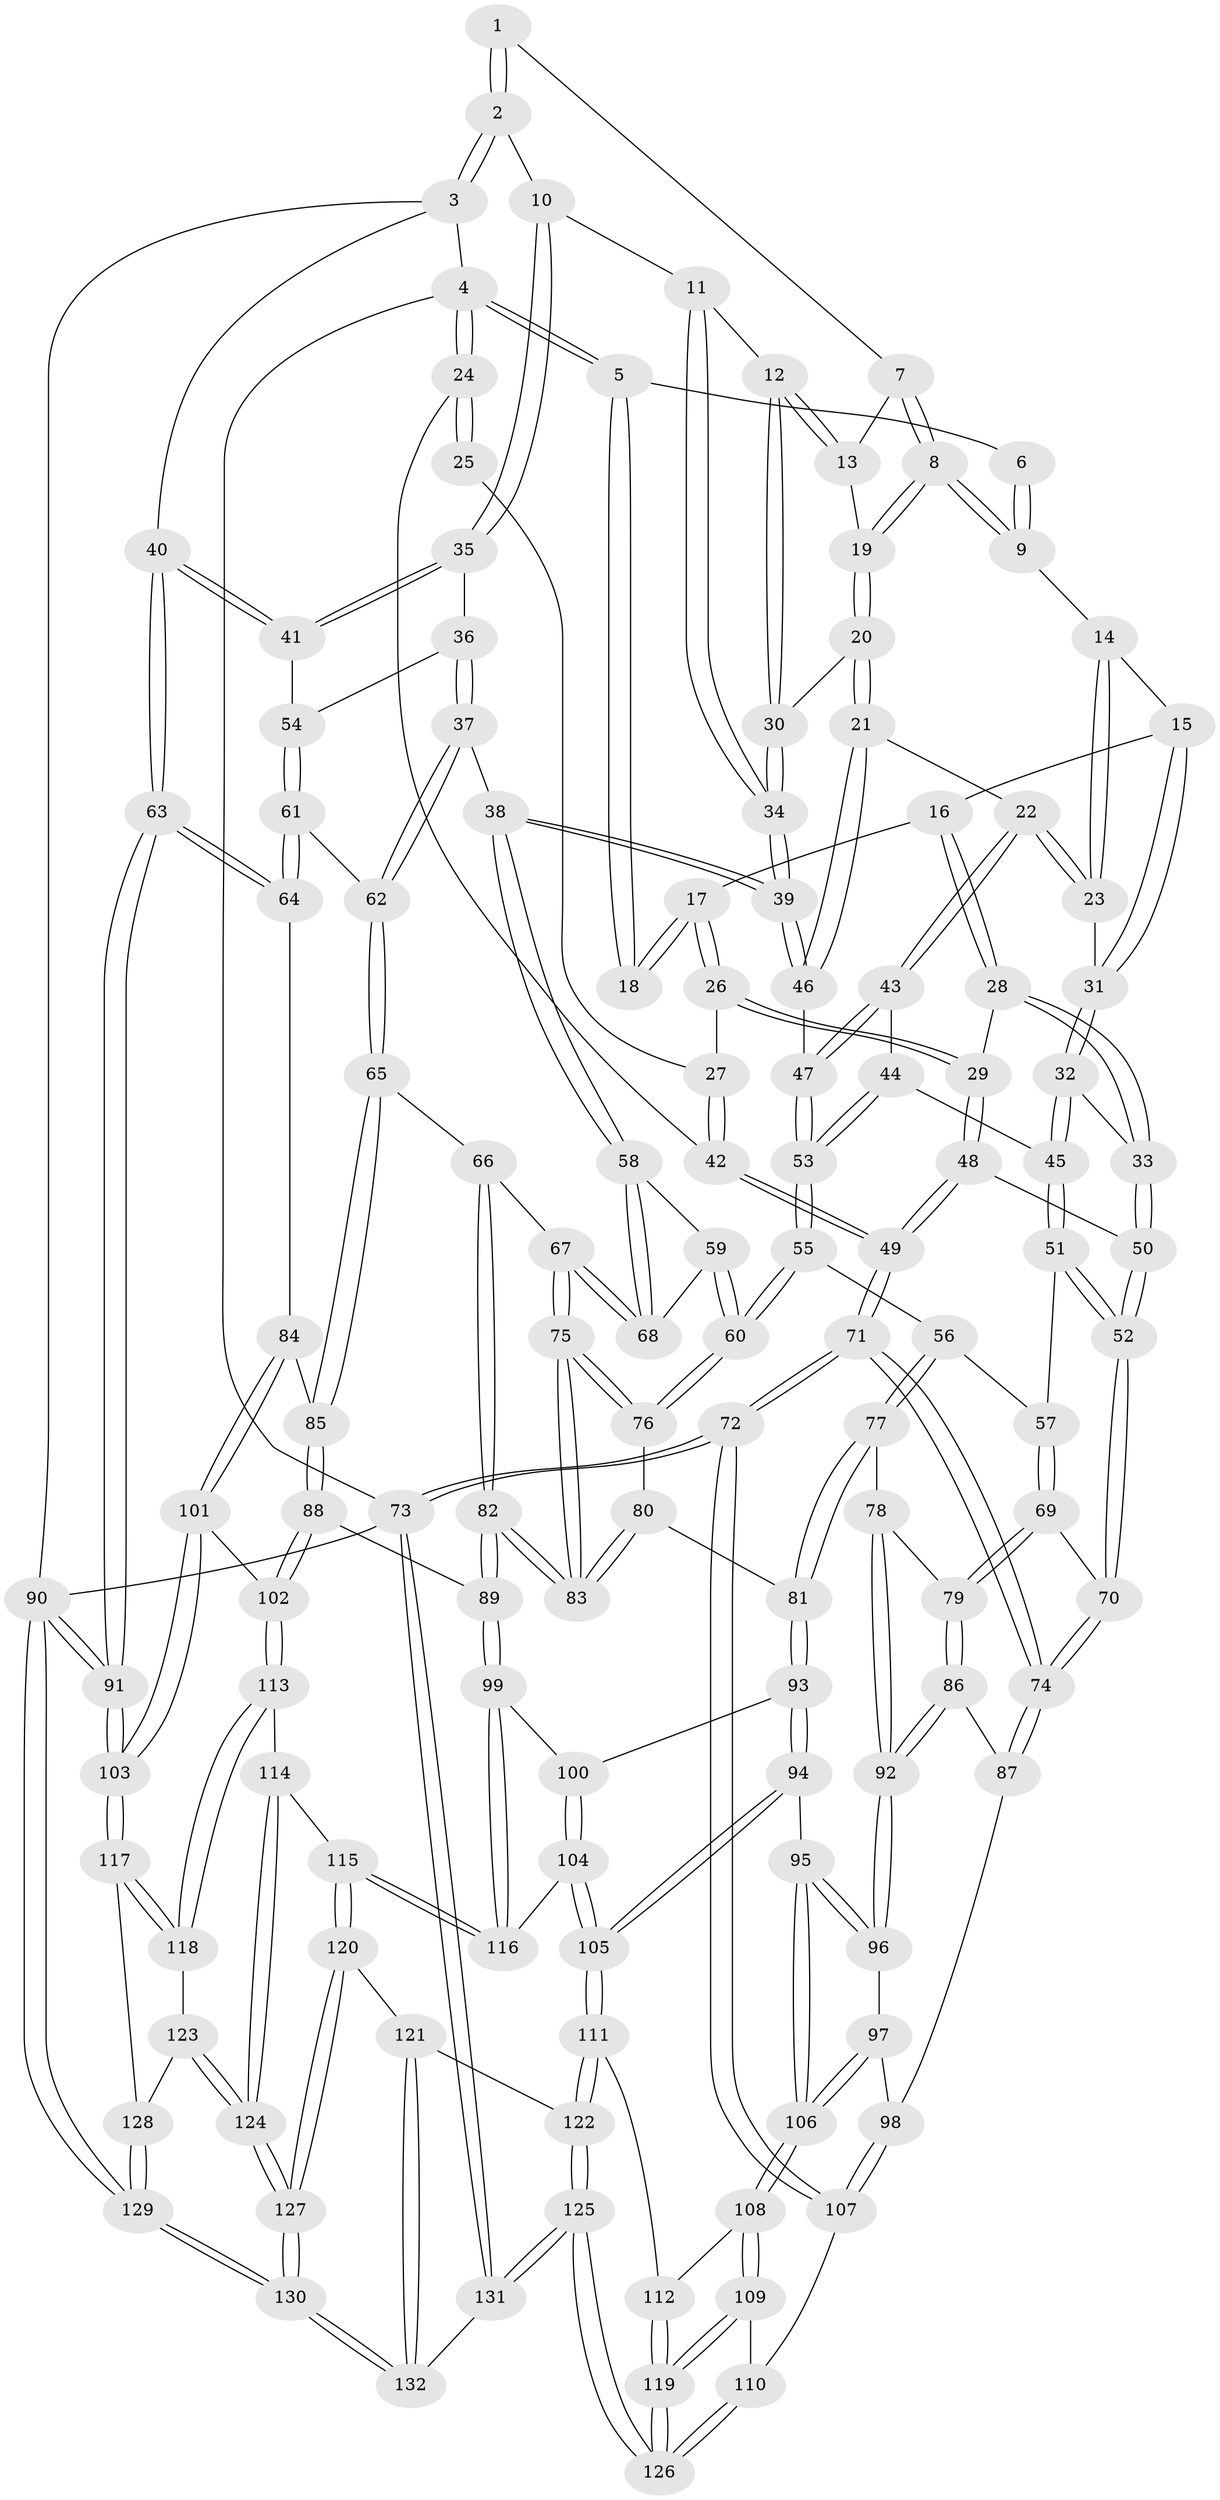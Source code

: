 // coarse degree distribution, {3: 0.4878048780487805, 6: 0.024390243902439025, 4: 0.36585365853658536, 5: 0.04878048780487805, 2: 0.07317073170731707}
// Generated by graph-tools (version 1.1) at 2025/54/03/04/25 22:54:44]
// undirected, 132 vertices, 327 edges
graph export_dot {
  node [color=gray90,style=filled];
  1 [pos="+0.6127344572167372+0"];
  2 [pos="+1+0"];
  3 [pos="+1+0"];
  4 [pos="+0+0"];
  5 [pos="+0.25288092631358966+0"];
  6 [pos="+0.5249275168056917+0"];
  7 [pos="+0.5715974327520141+0.02447239034575549"];
  8 [pos="+0.5005203926224282+0.07455043409771227"];
  9 [pos="+0.4741958259841455+0.055643162558685406"];
  10 [pos="+0.8189569698888439+0.03119732440811568"];
  11 [pos="+0.8108216445705186+0.037372552463391696"];
  12 [pos="+0.7222110004915531+0.08440024098027574"];
  13 [pos="+0.5750945613257112+0.0697007515256331"];
  14 [pos="+0.4694596245369803+0.05809863258342892"];
  15 [pos="+0.31488267028603023+0.05283697297916676"];
  16 [pos="+0.2735534589920908+0.014878136064547893"];
  17 [pos="+0.26749280059642927+0.00653551305853731"];
  18 [pos="+0.258490210473854+0"];
  19 [pos="+0.5240886015658633+0.09498397441815043"];
  20 [pos="+0.5521587420205746+0.1900609167254359"];
  21 [pos="+0.5383614897319529+0.19866852405747615"];
  22 [pos="+0.45619334326268796+0.2107053844904058"];
  23 [pos="+0.41313797356502274+0.18709056484454287"];
  24 [pos="+0+0"];
  25 [pos="+0.13528305980388006+0.05282895680106113"];
  26 [pos="+0.13603866075115936+0.19818823896686633"];
  27 [pos="+0.0947861343648012+0.1730856847061823"];
  28 [pos="+0.2371297987985225+0.24043249681771428"];
  29 [pos="+0.13912291021653306+0.2027399070542677"];
  30 [pos="+0.5957098359971613+0.19349327641105213"];
  31 [pos="+0.3658175253627473+0.18508848046092694"];
  32 [pos="+0.292440452162488+0.2628362333112814"];
  33 [pos="+0.24297027053332743+0.24494128844698634"];
  34 [pos="+0.6713253315661204+0.3285552606109839"];
  35 [pos="+0.8378888942545248+0.23836496053152925"];
  36 [pos="+0.783512385866697+0.31981497972356876"];
  37 [pos="+0.7028813289005663+0.36379338102826464"];
  38 [pos="+0.6822331455157746+0.3598287645497433"];
  39 [pos="+0.6753818448424531+0.35006496891865524"];
  40 [pos="+1+0.33577484489297765"];
  41 [pos="+0.9950712508305685+0.3491534174262193"];
  42 [pos="+0+0.07298683175573376"];
  43 [pos="+0.45190541452614164+0.25666054408052075"];
  44 [pos="+0.3742879492284651+0.32671344889007387"];
  45 [pos="+0.30561573030844735+0.2994960820132128"];
  46 [pos="+0.5318344041107773+0.3290529046397945"];
  47 [pos="+0.4899325214525053+0.3515545714604926"];
  48 [pos="+0.06881664479353777+0.38627122304172534"];
  49 [pos="+0+0.33007199013477867"];
  50 [pos="+0.11453286551100013+0.42189984612710424"];
  51 [pos="+0.2825764741753178+0.3667944822496569"];
  52 [pos="+0.15106082698495188+0.4676176612383582"];
  53 [pos="+0.45563590442787605+0.40377834406466306"];
  54 [pos="+0.908563333293197+0.39546242495257244"];
  55 [pos="+0.45634939700079047+0.4603862404647256"];
  56 [pos="+0.40561672405767796+0.482004588704298"];
  57 [pos="+0.35612916419661234+0.45201276363741766"];
  58 [pos="+0.6563057384681424+0.397030730445795"];
  59 [pos="+0.5666134865481912+0.4710056319998245"];
  60 [pos="+0.5232715287388218+0.4992980970842486"];
  61 [pos="+0.8368924522858906+0.4937569512860134"];
  62 [pos="+0.816578718916521+0.5017154009594089"];
  63 [pos="+1+0.5349053494629487"];
  64 [pos="+1+0.5726608392880347"];
  65 [pos="+0.8018901740025829+0.5329652342131562"];
  66 [pos="+0.7531743329533475+0.536846514131592"];
  67 [pos="+0.6830405626353852+0.5258040645824562"];
  68 [pos="+0.6825892536603595+0.5248280817524573"];
  69 [pos="+0.16228877501687364+0.48324640723973455"];
  70 [pos="+0.1518508418282002+0.4715265264496802"];
  71 [pos="+0+0.7541269879301975"];
  72 [pos="+0+0.8372408521033531"];
  73 [pos="+0+1"];
  74 [pos="+0+0.6466552427593412"];
  75 [pos="+0.5839995285476317+0.6194139521187269"];
  76 [pos="+0.5238949310527271+0.5011602177554461"];
  77 [pos="+0.3326635766063633+0.5827055634105778"];
  78 [pos="+0.3090476989851258+0.5854841095129074"];
  79 [pos="+0.18102432960549367+0.5118437589942846"];
  80 [pos="+0.417356884392503+0.6414200895956673"];
  81 [pos="+0.3933574455753743+0.6499310676111456"];
  82 [pos="+0.6014016914768793+0.6642870856906042"];
  83 [pos="+0.5860372694254816+0.6318937147057313"];
  84 [pos="+0.9342897259948092+0.6521507263297561"];
  85 [pos="+0.8060784018580222+0.5929109197284802"];
  86 [pos="+0.156723839836856+0.6353978673338168"];
  87 [pos="+0.15577869036808314+0.6373507383912015"];
  88 [pos="+0.7610317728951572+0.6758860285470668"];
  89 [pos="+0.6090069334229047+0.687468451434391"];
  90 [pos="+1+1"];
  91 [pos="+1+0.9704665990270613"];
  92 [pos="+0.27247570987102937+0.651351420769792"];
  93 [pos="+0.39872626382558135+0.6975492461405232"];
  94 [pos="+0.3861510893377012+0.7297421839657938"];
  95 [pos="+0.29686607515073665+0.7402067872950083"];
  96 [pos="+0.26300800078677133+0.68525964014601"];
  97 [pos="+0.17970408545458966+0.714961213079669"];
  98 [pos="+0.16680413050771786+0.7153596015112921"];
  99 [pos="+0.6040146949128226+0.70113712086661"];
  100 [pos="+0.4589066028759281+0.7065231616530215"];
  101 [pos="+0.9177802628284661+0.7240149906021273"];
  102 [pos="+0.8207640537518575+0.7618249037551049"];
  103 [pos="+1+0.8597563932342909"];
  104 [pos="+0.4793128532266367+0.795946206118465"];
  105 [pos="+0.41472500966679837+0.8171698959541416"];
  106 [pos="+0.27172200397979973+0.7946366335244012"];
  107 [pos="+0.07077749967066549+0.8165098013202374"];
  108 [pos="+0.27035269684732866+0.8068204614782138"];
  109 [pos="+0.18788569680153988+0.845577458543529"];
  110 [pos="+0.07158680717279065+0.8168873139850433"];
  111 [pos="+0.40552441826444163+0.8396897019453701"];
  112 [pos="+0.31148008403984334+0.8397621920853933"];
  113 [pos="+0.8170016094288249+0.7800626027677391"];
  114 [pos="+0.7040675358740188+0.8318081809654422"];
  115 [pos="+0.6182016550378588+0.8295126741881773"];
  116 [pos="+0.5968850398168345+0.772207664582725"];
  117 [pos="+0.9957062833180839+0.8631319286006028"];
  118 [pos="+0.8373674483885222+0.8298746499765501"];
  119 [pos="+0.2681705091856554+0.9842108777607992"];
  120 [pos="+0.6070584522486584+0.8801051257937629"];
  121 [pos="+0.5366978964679707+0.9204299877149016"];
  122 [pos="+0.4120173633590178+0.8627909038967662"];
  123 [pos="+0.8259489252497648+0.8909625914545836"];
  124 [pos="+0.7958898146922934+0.9411614498188893"];
  125 [pos="+0.30717058795456503+1"];
  126 [pos="+0.3017378068982109+1"];
  127 [pos="+0.7637147004763842+1"];
  128 [pos="+0.8992887674864046+0.9084639399502623"];
  129 [pos="+0.8550102323521637+1"];
  130 [pos="+0.7979561673008304+1"];
  131 [pos="+0.30921053242526797+1"];
  132 [pos="+0.39640494169397494+1"];
  1 -- 2;
  1 -- 2;
  1 -- 7;
  2 -- 3;
  2 -- 3;
  2 -- 10;
  3 -- 4;
  3 -- 40;
  3 -- 90;
  4 -- 5;
  4 -- 5;
  4 -- 24;
  4 -- 24;
  4 -- 73;
  5 -- 6;
  5 -- 18;
  5 -- 18;
  6 -- 9;
  6 -- 9;
  7 -- 8;
  7 -- 8;
  7 -- 13;
  8 -- 9;
  8 -- 9;
  8 -- 19;
  8 -- 19;
  9 -- 14;
  10 -- 11;
  10 -- 35;
  10 -- 35;
  11 -- 12;
  11 -- 34;
  11 -- 34;
  12 -- 13;
  12 -- 13;
  12 -- 30;
  12 -- 30;
  13 -- 19;
  14 -- 15;
  14 -- 23;
  14 -- 23;
  15 -- 16;
  15 -- 31;
  15 -- 31;
  16 -- 17;
  16 -- 28;
  16 -- 28;
  17 -- 18;
  17 -- 18;
  17 -- 26;
  17 -- 26;
  19 -- 20;
  19 -- 20;
  20 -- 21;
  20 -- 21;
  20 -- 30;
  21 -- 22;
  21 -- 46;
  21 -- 46;
  22 -- 23;
  22 -- 23;
  22 -- 43;
  22 -- 43;
  23 -- 31;
  24 -- 25;
  24 -- 25;
  24 -- 42;
  25 -- 27;
  26 -- 27;
  26 -- 29;
  26 -- 29;
  27 -- 42;
  27 -- 42;
  28 -- 29;
  28 -- 33;
  28 -- 33;
  29 -- 48;
  29 -- 48;
  30 -- 34;
  30 -- 34;
  31 -- 32;
  31 -- 32;
  32 -- 33;
  32 -- 45;
  32 -- 45;
  33 -- 50;
  33 -- 50;
  34 -- 39;
  34 -- 39;
  35 -- 36;
  35 -- 41;
  35 -- 41;
  36 -- 37;
  36 -- 37;
  36 -- 54;
  37 -- 38;
  37 -- 62;
  37 -- 62;
  38 -- 39;
  38 -- 39;
  38 -- 58;
  38 -- 58;
  39 -- 46;
  39 -- 46;
  40 -- 41;
  40 -- 41;
  40 -- 63;
  40 -- 63;
  41 -- 54;
  42 -- 49;
  42 -- 49;
  43 -- 44;
  43 -- 47;
  43 -- 47;
  44 -- 45;
  44 -- 53;
  44 -- 53;
  45 -- 51;
  45 -- 51;
  46 -- 47;
  47 -- 53;
  47 -- 53;
  48 -- 49;
  48 -- 49;
  48 -- 50;
  49 -- 71;
  49 -- 71;
  50 -- 52;
  50 -- 52;
  51 -- 52;
  51 -- 52;
  51 -- 57;
  52 -- 70;
  52 -- 70;
  53 -- 55;
  53 -- 55;
  54 -- 61;
  54 -- 61;
  55 -- 56;
  55 -- 60;
  55 -- 60;
  56 -- 57;
  56 -- 77;
  56 -- 77;
  57 -- 69;
  57 -- 69;
  58 -- 59;
  58 -- 68;
  58 -- 68;
  59 -- 60;
  59 -- 60;
  59 -- 68;
  60 -- 76;
  60 -- 76;
  61 -- 62;
  61 -- 64;
  61 -- 64;
  62 -- 65;
  62 -- 65;
  63 -- 64;
  63 -- 64;
  63 -- 91;
  63 -- 91;
  64 -- 84;
  65 -- 66;
  65 -- 85;
  65 -- 85;
  66 -- 67;
  66 -- 82;
  66 -- 82;
  67 -- 68;
  67 -- 68;
  67 -- 75;
  67 -- 75;
  69 -- 70;
  69 -- 79;
  69 -- 79;
  70 -- 74;
  70 -- 74;
  71 -- 72;
  71 -- 72;
  71 -- 74;
  71 -- 74;
  72 -- 73;
  72 -- 73;
  72 -- 107;
  72 -- 107;
  73 -- 131;
  73 -- 131;
  73 -- 90;
  74 -- 87;
  74 -- 87;
  75 -- 76;
  75 -- 76;
  75 -- 83;
  75 -- 83;
  76 -- 80;
  77 -- 78;
  77 -- 81;
  77 -- 81;
  78 -- 79;
  78 -- 92;
  78 -- 92;
  79 -- 86;
  79 -- 86;
  80 -- 81;
  80 -- 83;
  80 -- 83;
  81 -- 93;
  81 -- 93;
  82 -- 83;
  82 -- 83;
  82 -- 89;
  82 -- 89;
  84 -- 85;
  84 -- 101;
  84 -- 101;
  85 -- 88;
  85 -- 88;
  86 -- 87;
  86 -- 92;
  86 -- 92;
  87 -- 98;
  88 -- 89;
  88 -- 102;
  88 -- 102;
  89 -- 99;
  89 -- 99;
  90 -- 91;
  90 -- 91;
  90 -- 129;
  90 -- 129;
  91 -- 103;
  91 -- 103;
  92 -- 96;
  92 -- 96;
  93 -- 94;
  93 -- 94;
  93 -- 100;
  94 -- 95;
  94 -- 105;
  94 -- 105;
  95 -- 96;
  95 -- 96;
  95 -- 106;
  95 -- 106;
  96 -- 97;
  97 -- 98;
  97 -- 106;
  97 -- 106;
  98 -- 107;
  98 -- 107;
  99 -- 100;
  99 -- 116;
  99 -- 116;
  100 -- 104;
  100 -- 104;
  101 -- 102;
  101 -- 103;
  101 -- 103;
  102 -- 113;
  102 -- 113;
  103 -- 117;
  103 -- 117;
  104 -- 105;
  104 -- 105;
  104 -- 116;
  105 -- 111;
  105 -- 111;
  106 -- 108;
  106 -- 108;
  107 -- 110;
  108 -- 109;
  108 -- 109;
  108 -- 112;
  109 -- 110;
  109 -- 119;
  109 -- 119;
  110 -- 126;
  110 -- 126;
  111 -- 112;
  111 -- 122;
  111 -- 122;
  112 -- 119;
  112 -- 119;
  113 -- 114;
  113 -- 118;
  113 -- 118;
  114 -- 115;
  114 -- 124;
  114 -- 124;
  115 -- 116;
  115 -- 116;
  115 -- 120;
  115 -- 120;
  117 -- 118;
  117 -- 118;
  117 -- 128;
  118 -- 123;
  119 -- 126;
  119 -- 126;
  120 -- 121;
  120 -- 127;
  120 -- 127;
  121 -- 122;
  121 -- 132;
  121 -- 132;
  122 -- 125;
  122 -- 125;
  123 -- 124;
  123 -- 124;
  123 -- 128;
  124 -- 127;
  124 -- 127;
  125 -- 126;
  125 -- 126;
  125 -- 131;
  125 -- 131;
  127 -- 130;
  127 -- 130;
  128 -- 129;
  128 -- 129;
  129 -- 130;
  129 -- 130;
  130 -- 132;
  130 -- 132;
  131 -- 132;
}
